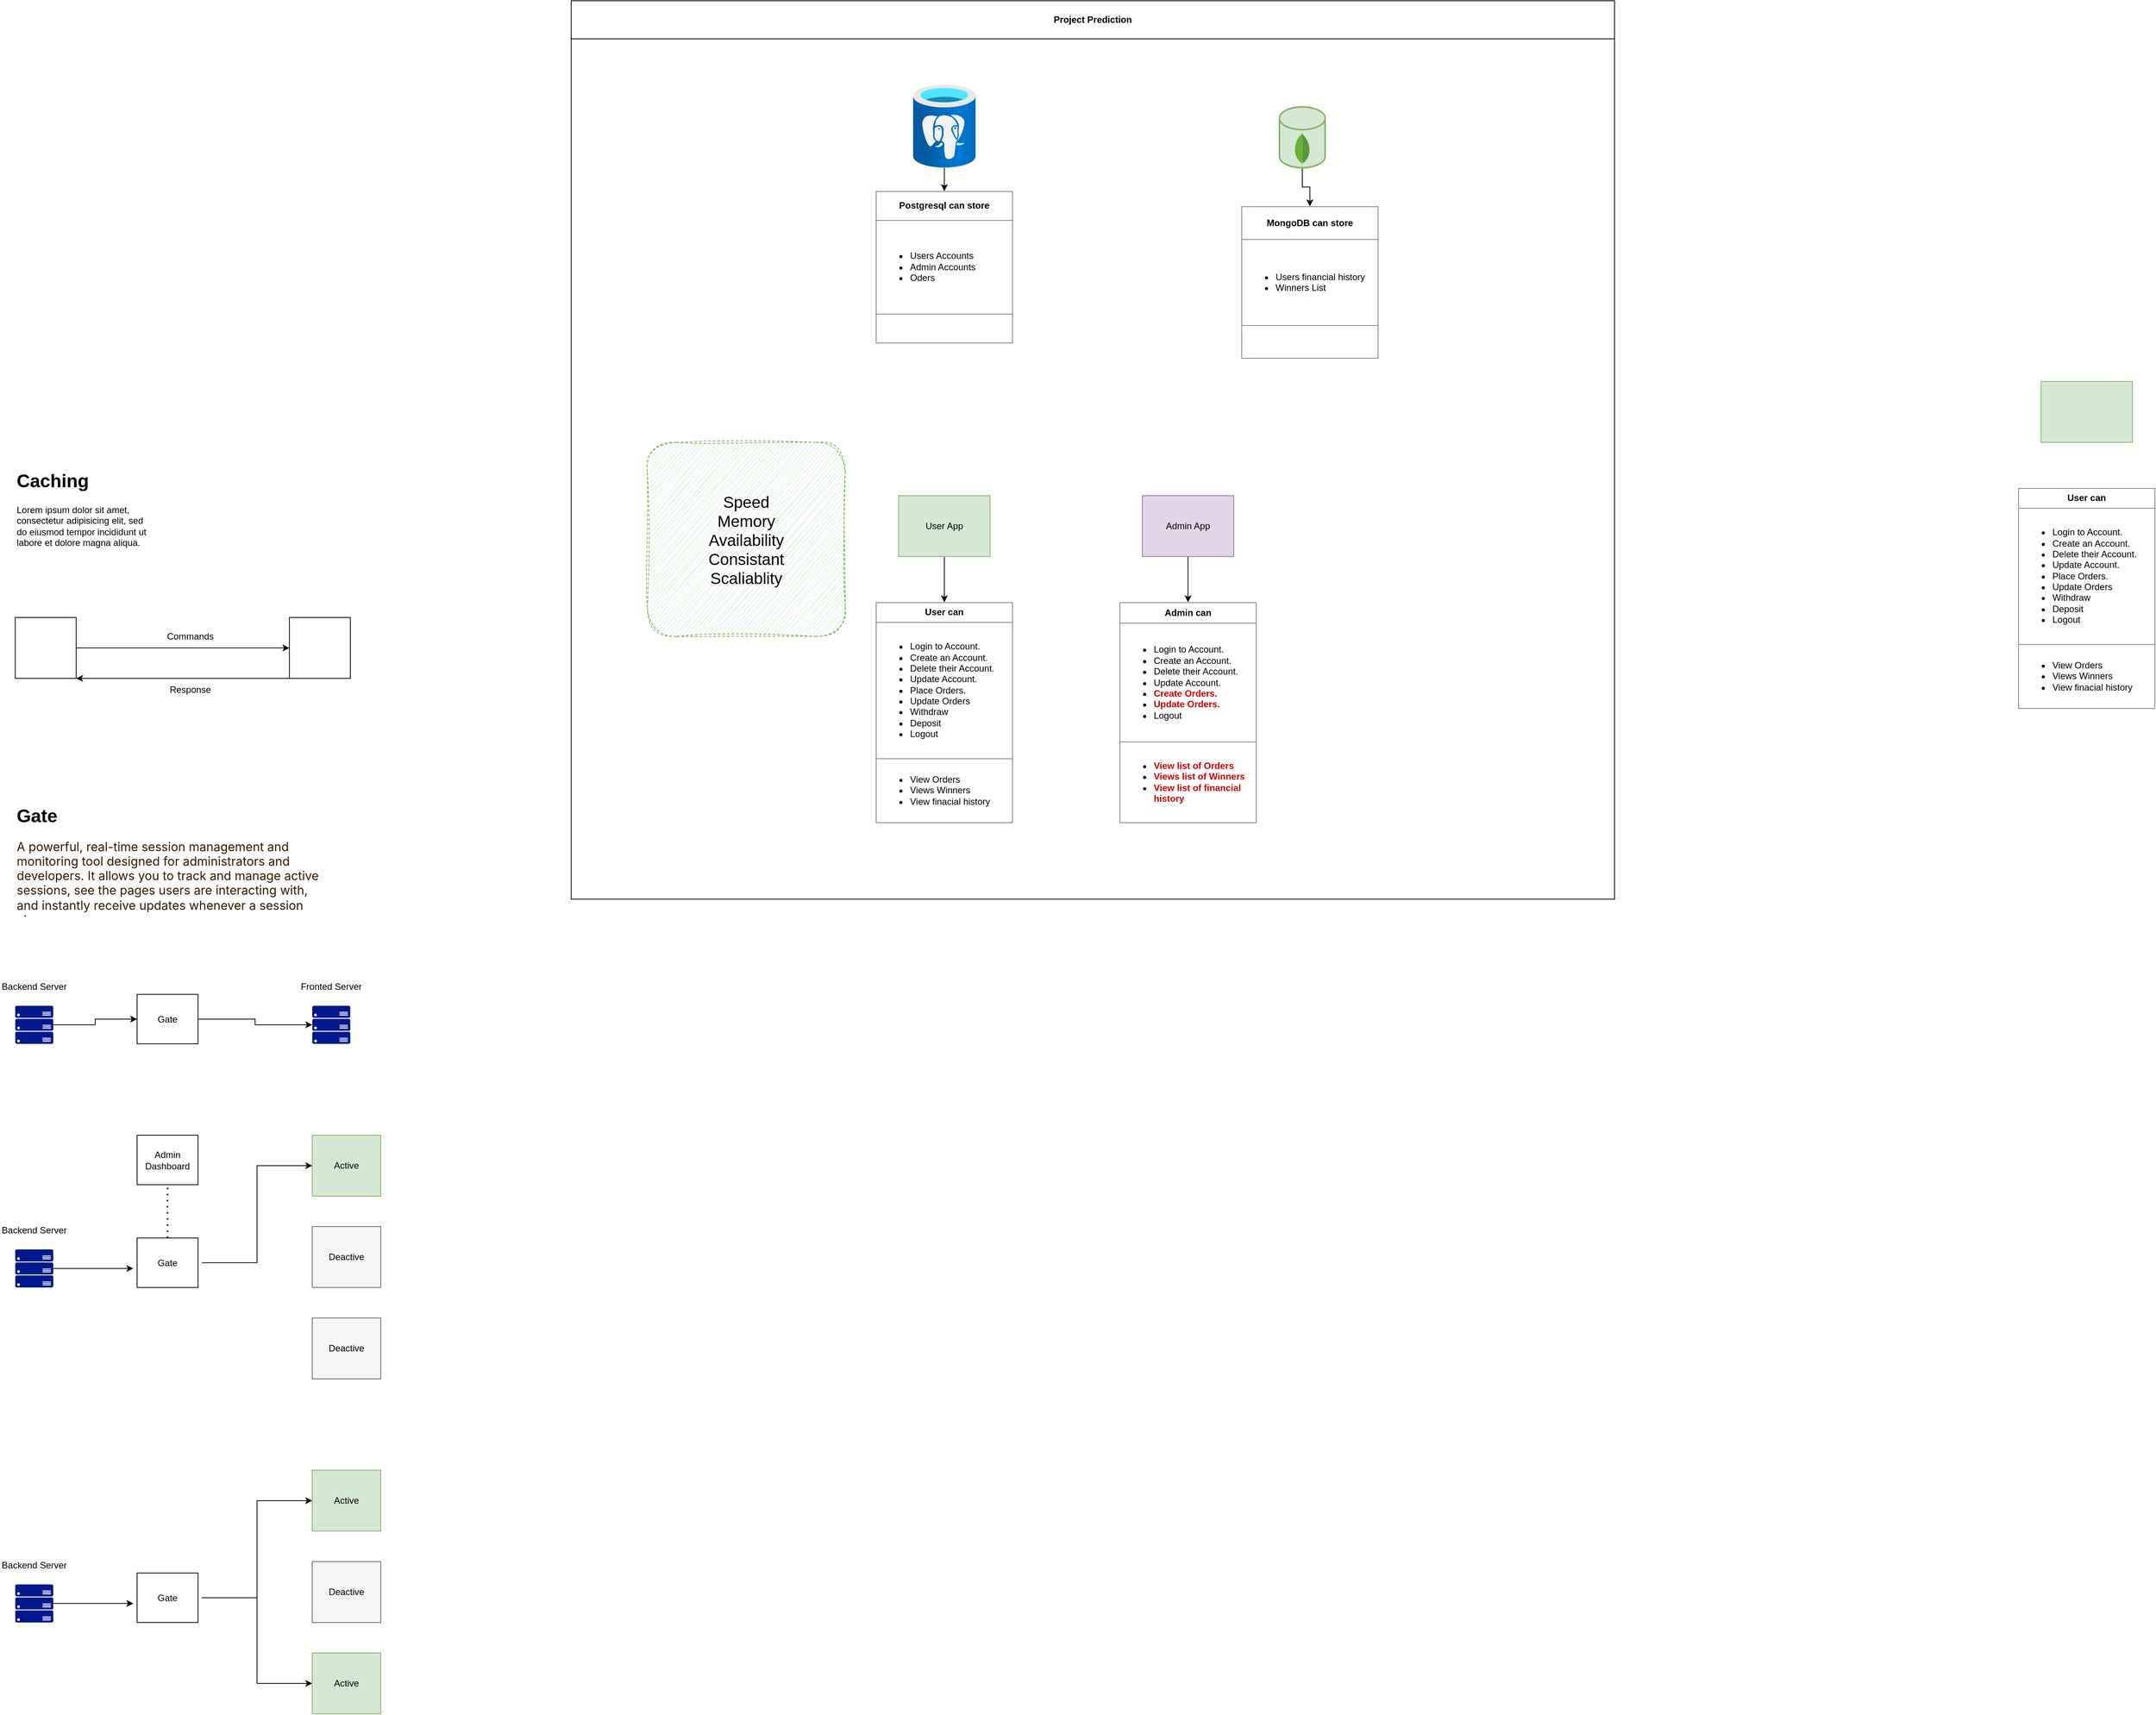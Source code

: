 <mxfile version="26.1.0">
  <diagram name="Page-1" id="TuZHPN6i6WBHml9FbNts">
    <mxGraphModel dx="1361" dy="1950" grid="1" gridSize="10" guides="1" tooltips="1" connect="1" arrows="1" fold="1" page="1" pageScale="1" pageWidth="827" pageHeight="1169" math="0" shadow="0">
      <root>
        <mxCell id="0" />
        <mxCell id="1" parent="0" />
        <mxCell id="Uab8WtM4d6_yBenrPF2Z-1" value="Project Prediction" style="swimlane;whiteSpace=wrap;html=1;startSize=50;" parent="1" vertex="1">
          <mxGeometry x="850" y="-530" width="1370" height="1180" as="geometry" />
        </mxCell>
        <mxCell id="U4Dmk5BwAMxIFmOMcSQy-1" value="&lt;h1 style=&quot;margin-top: 0px;&quot;&gt;Caching&lt;/h1&gt;&lt;p&gt;Lorem ipsum dolor sit amet, consectetur adipisicing elit, sed do eiusmod tempor incididunt ut labore et dolore magna aliqua.&lt;/p&gt;" style="text;html=1;whiteSpace=wrap;overflow=hidden;rounded=0;" parent="1" vertex="1">
          <mxGeometry x="120" y="80" width="180" height="120" as="geometry" />
        </mxCell>
        <mxCell id="U4Dmk5BwAMxIFmOMcSQy-3" value="" style="whiteSpace=wrap;html=1;aspect=fixed;" parent="1" vertex="1">
          <mxGeometry x="120" y="280" width="80" height="80" as="geometry" />
        </mxCell>
        <mxCell id="U4Dmk5BwAMxIFmOMcSQy-4" value="" style="whiteSpace=wrap;html=1;aspect=fixed;" parent="1" vertex="1">
          <mxGeometry x="480" y="280" width="80" height="80" as="geometry" />
        </mxCell>
        <mxCell id="U4Dmk5BwAMxIFmOMcSQy-6" value="" style="endArrow=classic;html=1;rounded=0;exitX=1;exitY=0.5;exitDx=0;exitDy=0;entryX=0;entryY=0.5;entryDx=0;entryDy=0;" parent="1" source="U4Dmk5BwAMxIFmOMcSQy-3" target="U4Dmk5BwAMxIFmOMcSQy-4" edge="1">
          <mxGeometry width="50" height="50" relative="1" as="geometry">
            <mxPoint x="390" y="250" as="sourcePoint" />
            <mxPoint x="440" y="200" as="targetPoint" />
          </mxGeometry>
        </mxCell>
        <mxCell id="U4Dmk5BwAMxIFmOMcSQy-7" value="" style="endArrow=classic;html=1;rounded=0;entryX=1;entryY=1;entryDx=0;entryDy=0;exitX=0;exitY=1;exitDx=0;exitDy=0;" parent="1" source="U4Dmk5BwAMxIFmOMcSQy-4" target="U4Dmk5BwAMxIFmOMcSQy-3" edge="1">
          <mxGeometry width="50" height="50" relative="1" as="geometry">
            <mxPoint x="390" y="250" as="sourcePoint" />
            <mxPoint x="440" y="200" as="targetPoint" />
          </mxGeometry>
        </mxCell>
        <mxCell id="U4Dmk5BwAMxIFmOMcSQy-8" value="Commands" style="text;html=1;align=center;verticalAlign=middle;whiteSpace=wrap;rounded=0;" parent="1" vertex="1">
          <mxGeometry x="320" y="290" width="60" height="30" as="geometry" />
        </mxCell>
        <mxCell id="U4Dmk5BwAMxIFmOMcSQy-9" value="Response" style="text;html=1;align=center;verticalAlign=middle;whiteSpace=wrap;rounded=0;" parent="1" vertex="1">
          <mxGeometry x="320" y="360" width="60" height="30" as="geometry" />
        </mxCell>
        <mxCell id="Onsyo4jo-kCmoRSjNYsS-1" value="&lt;h1 style=&quot;margin-top: 0px;&quot;&gt;Gate&lt;/h1&gt;&lt;p&gt;&lt;span style=&quot;font-size: 16px; caret-color: rgb(240, 246, 252); font-family: -apple-system, BlinkMacSystemFont, &amp;quot;Segoe UI&amp;quot;, &amp;quot;Noto Sans&amp;quot;, Helvetica, Arial, sans-serif, &amp;quot;Apple Color Emoji&amp;quot;, &amp;quot;Segoe UI Emoji&amp;quot;; color: rgb(51, 26, 0);&quot;&gt;A powerful, real-time session management and monitoring tool designed for administrators and developers. It allows you to track and manage active sessions, see the pages users are interacting with, and instantly receive updates whenever a session changes.&lt;/span&gt;&lt;br&gt;&lt;/p&gt;" style="text;html=1;whiteSpace=wrap;overflow=hidden;rounded=0;" parent="1" vertex="1">
          <mxGeometry x="120" y="520" width="400" height="150" as="geometry" />
        </mxCell>
        <mxCell id="Onsyo4jo-kCmoRSjNYsS-12" style="edgeStyle=orthogonalEdgeStyle;rounded=0;orthogonalLoop=1;jettySize=auto;html=1;entryX=0;entryY=0.5;entryDx=0;entryDy=0;" parent="1" source="Onsyo4jo-kCmoRSjNYsS-2" target="Onsyo4jo-kCmoRSjNYsS-11" edge="1">
          <mxGeometry relative="1" as="geometry" />
        </mxCell>
        <mxCell id="Onsyo4jo-kCmoRSjNYsS-2" value="" style="sketch=0;aspect=fixed;pointerEvents=1;shadow=0;dashed=0;html=1;strokeColor=none;labelPosition=center;verticalLabelPosition=bottom;verticalAlign=top;align=center;fillColor=#00188D;shape=mxgraph.azure.server_rack" parent="1" vertex="1">
          <mxGeometry x="120" y="790" width="50" height="50" as="geometry" />
        </mxCell>
        <mxCell id="Onsyo4jo-kCmoRSjNYsS-3" value="" style="sketch=0;aspect=fixed;pointerEvents=1;shadow=0;dashed=0;html=1;strokeColor=none;labelPosition=center;verticalLabelPosition=bottom;verticalAlign=top;align=center;fillColor=#00188D;shape=mxgraph.azure.server_rack" parent="1" vertex="1">
          <mxGeometry x="510" y="790" width="50" height="50" as="geometry" />
        </mxCell>
        <mxCell id="Onsyo4jo-kCmoRSjNYsS-4" value="Backend Server" style="text;html=1;align=center;verticalAlign=middle;whiteSpace=wrap;rounded=0;" parent="1" vertex="1">
          <mxGeometry x="100" y="750" width="90" height="30" as="geometry" />
        </mxCell>
        <mxCell id="Onsyo4jo-kCmoRSjNYsS-5" value="Fronted Server" style="text;html=1;align=center;verticalAlign=middle;whiteSpace=wrap;rounded=0;" parent="1" vertex="1">
          <mxGeometry x="490" y="750" width="90" height="30" as="geometry" />
        </mxCell>
        <mxCell id="Onsyo4jo-kCmoRSjNYsS-11" value="" style="rounded=0;whiteSpace=wrap;html=1;" parent="1" vertex="1">
          <mxGeometry x="280" y="775" width="80" height="65" as="geometry" />
        </mxCell>
        <mxCell id="Onsyo4jo-kCmoRSjNYsS-13" style="edgeStyle=orthogonalEdgeStyle;rounded=0;orthogonalLoop=1;jettySize=auto;html=1;exitX=1;exitY=0.5;exitDx=0;exitDy=0;entryX=0;entryY=0.5;entryDx=0;entryDy=0;entryPerimeter=0;" parent="1" source="Onsyo4jo-kCmoRSjNYsS-11" target="Onsyo4jo-kCmoRSjNYsS-3" edge="1">
          <mxGeometry relative="1" as="geometry" />
        </mxCell>
        <mxCell id="Onsyo4jo-kCmoRSjNYsS-14" value="Gate" style="text;html=1;align=center;verticalAlign=middle;whiteSpace=wrap;rounded=0;" parent="1" vertex="1">
          <mxGeometry x="275" y="792.5" width="90" height="30" as="geometry" />
        </mxCell>
        <mxCell id="Onsyo4jo-kCmoRSjNYsS-15" value="" style="rounded=0;whiteSpace=wrap;html=1;fillColor=#d5e8d4;strokeColor=#82b366;" parent="1" vertex="1">
          <mxGeometry x="510" y="960" width="90" height="80" as="geometry" />
        </mxCell>
        <mxCell id="Onsyo4jo-kCmoRSjNYsS-16" value="" style="rounded=0;whiteSpace=wrap;html=1;fillColor=#f5f5f5;fontColor=#333333;strokeColor=#666666;" parent="1" vertex="1">
          <mxGeometry x="510" y="1080" width="90" height="80" as="geometry" />
        </mxCell>
        <mxCell id="Onsyo4jo-kCmoRSjNYsS-17" value="" style="rounded=0;whiteSpace=wrap;html=1;fillColor=#f5f5f5;fontColor=#333333;strokeColor=#666666;" parent="1" vertex="1">
          <mxGeometry x="510" y="1200" width="90" height="80" as="geometry" />
        </mxCell>
        <mxCell id="Onsyo4jo-kCmoRSjNYsS-18" value="" style="rounded=0;whiteSpace=wrap;html=1;" parent="1" vertex="1">
          <mxGeometry x="280" y="1095" width="80" height="65" as="geometry" />
        </mxCell>
        <mxCell id="Onsyo4jo-kCmoRSjNYsS-20" style="edgeStyle=orthogonalEdgeStyle;rounded=0;orthogonalLoop=1;jettySize=auto;html=1;exitX=1;exitY=0.5;exitDx=0;exitDy=0;entryX=0;entryY=0.5;entryDx=0;entryDy=0;" parent="1" source="Onsyo4jo-kCmoRSjNYsS-19" target="Onsyo4jo-kCmoRSjNYsS-15" edge="1">
          <mxGeometry relative="1" as="geometry" />
        </mxCell>
        <mxCell id="Onsyo4jo-kCmoRSjNYsS-19" value="Gate" style="text;html=1;align=center;verticalAlign=middle;whiteSpace=wrap;rounded=0;" parent="1" vertex="1">
          <mxGeometry x="275" y="1112.5" width="90" height="30" as="geometry" />
        </mxCell>
        <mxCell id="Onsyo4jo-kCmoRSjNYsS-21" value="Active" style="text;html=1;align=center;verticalAlign=middle;whiteSpace=wrap;rounded=0;" parent="1" vertex="1">
          <mxGeometry x="510" y="985" width="90" height="30" as="geometry" />
        </mxCell>
        <mxCell id="Onsyo4jo-kCmoRSjNYsS-22" value="Deactive" style="text;html=1;align=center;verticalAlign=middle;whiteSpace=wrap;rounded=0;" parent="1" vertex="1">
          <mxGeometry x="510" y="1105" width="90" height="30" as="geometry" />
        </mxCell>
        <mxCell id="Onsyo4jo-kCmoRSjNYsS-23" value="Deactive" style="text;html=1;align=center;verticalAlign=middle;whiteSpace=wrap;rounded=0;" parent="1" vertex="1">
          <mxGeometry x="510" y="1225" width="90" height="30" as="geometry" />
        </mxCell>
        <mxCell id="Onsyo4jo-kCmoRSjNYsS-26" style="edgeStyle=orthogonalEdgeStyle;rounded=0;orthogonalLoop=1;jettySize=auto;html=1;exitX=1;exitY=0.5;exitDx=0;exitDy=0;exitPerimeter=0;entryX=0;entryY=0.75;entryDx=0;entryDy=0;" parent="1" source="Onsyo4jo-kCmoRSjNYsS-24" target="Onsyo4jo-kCmoRSjNYsS-19" edge="1">
          <mxGeometry relative="1" as="geometry" />
        </mxCell>
        <mxCell id="Onsyo4jo-kCmoRSjNYsS-24" value="" style="sketch=0;aspect=fixed;pointerEvents=1;shadow=0;dashed=0;html=1;strokeColor=none;labelPosition=center;verticalLabelPosition=bottom;verticalAlign=top;align=center;fillColor=#00188D;shape=mxgraph.azure.server_rack" parent="1" vertex="1">
          <mxGeometry x="120" y="1110" width="50" height="50" as="geometry" />
        </mxCell>
        <mxCell id="Onsyo4jo-kCmoRSjNYsS-25" value="Backend Server" style="text;html=1;align=center;verticalAlign=middle;whiteSpace=wrap;rounded=0;" parent="1" vertex="1">
          <mxGeometry x="100" y="1070" width="90" height="30" as="geometry" />
        </mxCell>
        <mxCell id="Onsyo4jo-kCmoRSjNYsS-27" value="" style="rounded=0;whiteSpace=wrap;html=1;fillColor=#d5e8d4;strokeColor=#82b366;" parent="1" vertex="1">
          <mxGeometry x="510" y="1400" width="90" height="80" as="geometry" />
        </mxCell>
        <mxCell id="Onsyo4jo-kCmoRSjNYsS-28" value="" style="rounded=0;whiteSpace=wrap;html=1;fillColor=#f5f5f5;fontColor=#333333;strokeColor=#666666;" parent="1" vertex="1">
          <mxGeometry x="510" y="1520" width="90" height="80" as="geometry" />
        </mxCell>
        <mxCell id="Onsyo4jo-kCmoRSjNYsS-29" value="" style="rounded=0;whiteSpace=wrap;html=1;fillColor=#d5e8d4;strokeColor=#82b366;" parent="1" vertex="1">
          <mxGeometry x="510" y="1640" width="90" height="80" as="geometry" />
        </mxCell>
        <mxCell id="Onsyo4jo-kCmoRSjNYsS-30" value="" style="rounded=0;whiteSpace=wrap;html=1;" parent="1" vertex="1">
          <mxGeometry x="280" y="1535" width="80" height="65" as="geometry" />
        </mxCell>
        <mxCell id="Onsyo4jo-kCmoRSjNYsS-31" style="edgeStyle=orthogonalEdgeStyle;rounded=0;orthogonalLoop=1;jettySize=auto;html=1;exitX=1;exitY=0.5;exitDx=0;exitDy=0;entryX=0;entryY=0.5;entryDx=0;entryDy=0;" parent="1" source="Onsyo4jo-kCmoRSjNYsS-32" target="Onsyo4jo-kCmoRSjNYsS-27" edge="1">
          <mxGeometry relative="1" as="geometry" />
        </mxCell>
        <mxCell id="Onsyo4jo-kCmoRSjNYsS-41" style="edgeStyle=orthogonalEdgeStyle;rounded=0;orthogonalLoop=1;jettySize=auto;html=1;exitX=1;exitY=0.5;exitDx=0;exitDy=0;entryX=0;entryY=0.5;entryDx=0;entryDy=0;" parent="1" source="Onsyo4jo-kCmoRSjNYsS-32" target="Onsyo4jo-kCmoRSjNYsS-29" edge="1">
          <mxGeometry relative="1" as="geometry" />
        </mxCell>
        <mxCell id="Onsyo4jo-kCmoRSjNYsS-32" value="Gate" style="text;html=1;align=center;verticalAlign=middle;whiteSpace=wrap;rounded=0;" parent="1" vertex="1">
          <mxGeometry x="275" y="1552.5" width="90" height="30" as="geometry" />
        </mxCell>
        <mxCell id="Onsyo4jo-kCmoRSjNYsS-33" value="Active" style="text;html=1;align=center;verticalAlign=middle;whiteSpace=wrap;rounded=0;" parent="1" vertex="1">
          <mxGeometry x="510" y="1425" width="90" height="30" as="geometry" />
        </mxCell>
        <mxCell id="Onsyo4jo-kCmoRSjNYsS-34" value="Deactive" style="text;html=1;align=center;verticalAlign=middle;whiteSpace=wrap;rounded=0;" parent="1" vertex="1">
          <mxGeometry x="510" y="1545" width="90" height="30" as="geometry" />
        </mxCell>
        <mxCell id="Onsyo4jo-kCmoRSjNYsS-36" style="edgeStyle=orthogonalEdgeStyle;rounded=0;orthogonalLoop=1;jettySize=auto;html=1;exitX=1;exitY=0.5;exitDx=0;exitDy=0;exitPerimeter=0;entryX=0;entryY=0.75;entryDx=0;entryDy=0;" parent="1" source="Onsyo4jo-kCmoRSjNYsS-37" target="Onsyo4jo-kCmoRSjNYsS-32" edge="1">
          <mxGeometry relative="1" as="geometry" />
        </mxCell>
        <mxCell id="Onsyo4jo-kCmoRSjNYsS-37" value="" style="sketch=0;aspect=fixed;pointerEvents=1;shadow=0;dashed=0;html=1;strokeColor=none;labelPosition=center;verticalLabelPosition=bottom;verticalAlign=top;align=center;fillColor=#00188D;shape=mxgraph.azure.server_rack" parent="1" vertex="1">
          <mxGeometry x="120" y="1550" width="50" height="50" as="geometry" />
        </mxCell>
        <mxCell id="Onsyo4jo-kCmoRSjNYsS-38" value="Backend Server" style="text;html=1;align=center;verticalAlign=middle;whiteSpace=wrap;rounded=0;" parent="1" vertex="1">
          <mxGeometry x="100" y="1510" width="90" height="30" as="geometry" />
        </mxCell>
        <mxCell id="Onsyo4jo-kCmoRSjNYsS-42" value="Active" style="text;html=1;align=center;verticalAlign=middle;whiteSpace=wrap;rounded=0;" parent="1" vertex="1">
          <mxGeometry x="510" y="1665" width="90" height="30" as="geometry" />
        </mxCell>
        <mxCell id="Onsyo4jo-kCmoRSjNYsS-44" value="" style="rounded=0;whiteSpace=wrap;html=1;" parent="1" vertex="1">
          <mxGeometry x="280" y="960" width="80" height="65" as="geometry" />
        </mxCell>
        <mxCell id="Onsyo4jo-kCmoRSjNYsS-45" value="Admin Dashboard" style="text;html=1;align=center;verticalAlign=middle;whiteSpace=wrap;rounded=0;" parent="1" vertex="1">
          <mxGeometry x="275" y="977.5" width="90" height="30" as="geometry" />
        </mxCell>
        <mxCell id="Onsyo4jo-kCmoRSjNYsS-47" value="" style="endArrow=none;dashed=1;html=1;dashPattern=1 3;strokeWidth=2;rounded=0;exitX=0.5;exitY=0;exitDx=0;exitDy=0;entryX=0.5;entryY=1;entryDx=0;entryDy=0;" parent="1" source="Onsyo4jo-kCmoRSjNYsS-18" target="Onsyo4jo-kCmoRSjNYsS-44" edge="1">
          <mxGeometry width="50" height="50" relative="1" as="geometry">
            <mxPoint x="330" y="1080" as="sourcePoint" />
            <mxPoint x="380" y="920" as="targetPoint" />
          </mxGeometry>
        </mxCell>
        <mxCell id="Onsyo4jo-kCmoRSjNYsS-66" style="edgeStyle=orthogonalEdgeStyle;rounded=0;orthogonalLoop=1;jettySize=auto;html=1;exitX=0.5;exitY=1;exitDx=0;exitDy=0;entryX=0.5;entryY=0;entryDx=0;entryDy=0;" parent="1" source="Onsyo4jo-kCmoRSjNYsS-48" target="Onsyo4jo-kCmoRSjNYsS-65" edge="1">
          <mxGeometry relative="1" as="geometry" />
        </mxCell>
        <mxCell id="Onsyo4jo-kCmoRSjNYsS-48" value="" style="rounded=0;whiteSpace=wrap;html=1;fillColor=#d5e8d4;strokeColor=#82b366;" parent="1" vertex="1">
          <mxGeometry x="1280" y="120" width="120" height="80" as="geometry" />
        </mxCell>
        <mxCell id="Onsyo4jo-kCmoRSjNYsS-49" value="User App" style="text;html=1;align=center;verticalAlign=middle;whiteSpace=wrap;rounded=0;" parent="1" vertex="1">
          <mxGeometry x="1310" y="145" width="60" height="30" as="geometry" />
        </mxCell>
        <mxCell id="Onsyo4jo-kCmoRSjNYsS-68" style="edgeStyle=orthogonalEdgeStyle;rounded=0;orthogonalLoop=1;jettySize=auto;html=1;exitX=0.5;exitY=1;exitDx=0;exitDy=0;entryX=0.5;entryY=0;entryDx=0;entryDy=0;" parent="1" source="Onsyo4jo-kCmoRSjNYsS-50" target="Onsyo4jo-kCmoRSjNYsS-67" edge="1">
          <mxGeometry relative="1" as="geometry" />
        </mxCell>
        <mxCell id="Onsyo4jo-kCmoRSjNYsS-50" value="" style="rounded=0;whiteSpace=wrap;html=1;fillColor=#e1d5e7;strokeColor=#9673a6;" parent="1" vertex="1">
          <mxGeometry x="1600" y="120" width="120" height="80" as="geometry" />
        </mxCell>
        <mxCell id="Onsyo4jo-kCmoRSjNYsS-51" value="Admin App" style="text;html=1;align=center;verticalAlign=middle;whiteSpace=wrap;rounded=0;" parent="1" vertex="1">
          <mxGeometry x="1615" y="145" width="90" height="30" as="geometry" />
        </mxCell>
        <mxCell id="Onsyo4jo-kCmoRSjNYsS-65" value="&lt;table border=&quot;1&quot; width=&quot;100%&quot; height=&quot;100%&quot; cellpadding=&quot;4&quot; style=&quot;width:100%;height:100%;border-collapse:collapse;&quot;&gt;&lt;tbody&gt;&lt;tr&gt;&lt;th&gt;&lt;b&gt;User can&lt;/b&gt;&lt;/th&gt;&lt;/tr&gt;&lt;tr&gt;&lt;td&gt;&lt;div style=&quot;text-align: left;&quot;&gt;&lt;ul&gt;&lt;li&gt;Login to Account.&lt;br&gt;&lt;/li&gt;&lt;li&gt;Create an Account.&lt;br&gt;&lt;/li&gt;&lt;li&gt;Delete their Account.&lt;br&gt;&lt;/li&gt;&lt;li&gt;Update Account.&lt;br&gt;&lt;/li&gt;&lt;li&gt;Place Orders.&lt;br&gt;&lt;/li&gt;&lt;li&gt;Update Orders&lt;br&gt;&lt;/li&gt;&lt;li&gt;Withdraw&lt;br&gt;&lt;/li&gt;&lt;li&gt;Deposit&lt;br&gt;&lt;/li&gt;&lt;li&gt;Logout&lt;br&gt;&lt;/li&gt;&lt;/ul&gt;&lt;/div&gt;&lt;/td&gt;&lt;/tr&gt;&lt;tr&gt;&lt;td&gt;&lt;div style=&quot;text-align: left;&quot;&gt;&lt;ul&gt;&lt;li&gt;View Orders&lt;br&gt;&lt;/li&gt;&lt;li&gt;Views Winners&lt;br&gt;&lt;/li&gt;&lt;li&gt;View finacial history&lt;br&gt;&lt;/li&gt;&lt;/ul&gt;&lt;/div&gt;&lt;/td&gt;&lt;/tr&gt;&lt;/tbody&gt;&lt;/table&gt;" style="text;html=1;whiteSpace=wrap;strokeColor=none;fillColor=none;overflow=fill;align=center;" parent="1" vertex="1">
          <mxGeometry x="1250" y="260" width="180" height="290" as="geometry" />
        </mxCell>
        <mxCell id="Onsyo4jo-kCmoRSjNYsS-67" value="&lt;table border=&quot;1&quot; width=&quot;100%&quot; height=&quot;100%&quot; cellpadding=&quot;4&quot; style=&quot;width:100%;height:100%;border-collapse:collapse;&quot;&gt;&lt;tbody&gt;&lt;tr&gt;&lt;th&gt;&lt;b&gt;Admin can&lt;/b&gt;&lt;/th&gt;&lt;/tr&gt;&lt;tr&gt;&lt;td&gt;&lt;div style=&quot;text-align: left;&quot;&gt;&lt;ul&gt;&lt;li&gt;Login to Account.&lt;br&gt;&lt;/li&gt;&lt;li&gt;Create an Account.&lt;br&gt;&lt;/li&gt;&lt;li&gt;Delete their Account.&lt;br&gt;&lt;/li&gt;&lt;li&gt;Update Account.&lt;br&gt;&lt;/li&gt;&lt;li&gt;&lt;b style=&quot;color: rgb(204, 0, 0);&quot;&gt;Create Orders.&lt;/b&gt;&lt;br&gt;&lt;/li&gt;&lt;li&gt;&lt;b style=&quot;color: rgb(204, 0, 0);&quot;&gt;Update Orders.&lt;/b&gt;&lt;br&gt;&lt;/li&gt;&lt;li&gt;Logout&lt;br&gt;&lt;/li&gt;&lt;/ul&gt;&lt;/div&gt;&lt;/td&gt;&lt;/tr&gt;&lt;tr&gt;&lt;td&gt;&lt;div style=&quot;text-align: left;&quot;&gt;&lt;ul&gt;&lt;li&gt;&lt;b style=&quot;color: rgb(204, 0, 0);&quot;&gt;View list of Orders&lt;/b&gt;&lt;br&gt;&lt;/li&gt;&lt;li&gt;&lt;b style=&quot;color: rgb(204, 0, 0);&quot;&gt;Views list of Winners&lt;/b&gt;&lt;br&gt;&lt;/li&gt;&lt;li&gt;&lt;b style=&quot;color: rgb(204, 0, 0);&quot;&gt;View list of financial history&lt;/b&gt;&lt;br&gt;&lt;/li&gt;&lt;/ul&gt;&lt;/div&gt;&lt;/td&gt;&lt;/tr&gt;&lt;/tbody&gt;&lt;/table&gt;" style="text;html=1;whiteSpace=wrap;strokeColor=none;fillColor=none;overflow=fill;align=center;" parent="1" vertex="1">
          <mxGeometry x="1570" y="260" width="180" height="290" as="geometry" />
        </mxCell>
        <mxCell id="Onsyo4jo-kCmoRSjNYsS-69" value="Speed&lt;div&gt;Memory&lt;/div&gt;&lt;div&gt;Availability&lt;/div&gt;&lt;div&gt;Consistant&lt;/div&gt;&lt;div&gt;Scaliablity&lt;/div&gt;" style="rounded=1;whiteSpace=wrap;html=1;dashed=1;fillColor=#d5e8d4;strokeColor=#82b366;fontStyle=0;labelBorderColor=none;labelBackgroundColor=none;sketch=1;curveFitting=1;jiggle=2;glass=0;fontSize=21;" parent="1" vertex="1">
          <mxGeometry x="950" y="50" width="260" height="255" as="geometry" />
        </mxCell>
        <mxCell id="Onsyo4jo-kCmoRSjNYsS-75" style="edgeStyle=orthogonalEdgeStyle;rounded=0;orthogonalLoop=1;jettySize=auto;html=1;exitX=0.5;exitY=1;exitDx=0;exitDy=0;exitPerimeter=0;entryX=0.5;entryY=0;entryDx=0;entryDy=0;" parent="1" source="Onsyo4jo-kCmoRSjNYsS-70" target="Onsyo4jo-kCmoRSjNYsS-74" edge="1">
          <mxGeometry relative="1" as="geometry" />
        </mxCell>
        <mxCell id="Onsyo4jo-kCmoRSjNYsS-70" value="" style="shape=cylinder3;whiteSpace=wrap;html=1;boundedLbl=1;backgroundOutline=1;size=15;strokeWidth=2;strokeColor=#82b366;fillColor=#d5e8d4;" parent="1" vertex="1">
          <mxGeometry x="1780" y="-390.67" width="60" height="80" as="geometry" />
        </mxCell>
        <mxCell id="Onsyo4jo-kCmoRSjNYsS-77" style="edgeStyle=orthogonalEdgeStyle;rounded=0;orthogonalLoop=1;jettySize=auto;html=1;entryX=0.5;entryY=0;entryDx=0;entryDy=0;" parent="1" source="Onsyo4jo-kCmoRSjNYsS-71" target="Onsyo4jo-kCmoRSjNYsS-76" edge="1">
          <mxGeometry relative="1" as="geometry" />
        </mxCell>
        <mxCell id="Onsyo4jo-kCmoRSjNYsS-71" value="" style="image;aspect=fixed;html=1;points=[];align=center;fontSize=12;image=img/lib/azure2/databases/Azure_Database_PostgreSQL_Server.svg;" parent="1" vertex="1">
          <mxGeometry x="1299" y="-420" width="82" height="109.33" as="geometry" />
        </mxCell>
        <mxCell id="Onsyo4jo-kCmoRSjNYsS-73" value="" style="dashed=0;outlineConnect=0;html=1;align=center;labelPosition=center;verticalLabelPosition=bottom;verticalAlign=top;shape=mxgraph.weblogos.mongodb" parent="1" vertex="1">
          <mxGeometry x="1799.7" y="-356.87" width="20.6" height="46.2" as="geometry" />
        </mxCell>
        <mxCell id="Onsyo4jo-kCmoRSjNYsS-74" value="&lt;table border=&quot;1&quot; width=&quot;100%&quot; height=&quot;100%&quot; cellpadding=&quot;4&quot; style=&quot;width:100%;height:100%;border-collapse:collapse;&quot;&gt;&lt;tbody&gt;&lt;tr&gt;&lt;th&gt;&lt;b&gt;MongoDB can store&lt;/b&gt;&lt;/th&gt;&lt;/tr&gt;&lt;tr&gt;&lt;td&gt;&lt;div style=&quot;text-align: left;&quot;&gt;&lt;ul&gt;&lt;li&gt;Users financial history&lt;/li&gt;&lt;li&gt;Winners List&lt;/li&gt;&lt;/ul&gt;&lt;/div&gt;&lt;/td&gt;&lt;/tr&gt;&lt;tr&gt;&lt;td&gt;&lt;div style=&quot;text-align: left;&quot;&gt;&lt;div&gt;&lt;br&gt;&lt;/div&gt;&lt;/div&gt;&lt;/td&gt;&lt;/tr&gt;&lt;/tbody&gt;&lt;/table&gt;" style="text;html=1;whiteSpace=wrap;strokeColor=none;fillColor=none;overflow=fill;align=center;" parent="1" vertex="1">
          <mxGeometry x="1730" y="-260" width="180" height="200" as="geometry" />
        </mxCell>
        <mxCell id="Onsyo4jo-kCmoRSjNYsS-76" value="&lt;table border=&quot;1&quot; width=&quot;100%&quot; height=&quot;100%&quot; cellpadding=&quot;4&quot; style=&quot;width:100%;height:100%;border-collapse:collapse;&quot;&gt;&lt;tbody&gt;&lt;tr&gt;&lt;th&gt;&lt;b&gt;Postgresql can store&lt;/b&gt;&lt;/th&gt;&lt;/tr&gt;&lt;tr&gt;&lt;td&gt;&lt;div style=&quot;text-align: left;&quot;&gt;&lt;ul&gt;&lt;li&gt;Users Accounts&lt;/li&gt;&lt;li&gt;Admin Accounts&lt;/li&gt;&lt;li&gt;Oders&lt;/li&gt;&lt;/ul&gt;&lt;/div&gt;&lt;/td&gt;&lt;/tr&gt;&lt;tr&gt;&lt;td&gt;&lt;div style=&quot;text-align: left;&quot;&gt;&lt;div&gt;&lt;br&gt;&lt;/div&gt;&lt;/div&gt;&lt;/td&gt;&lt;/tr&gt;&lt;/tbody&gt;&lt;/table&gt;" style="text;html=1;whiteSpace=wrap;strokeColor=none;fillColor=none;overflow=fill;align=center;" parent="1" vertex="1">
          <mxGeometry x="1250" y="-280" width="180" height="200" as="geometry" />
        </mxCell>
        <mxCell id="by6k5_wEQXgezO4IZ2Zg-1" value="" style="rounded=0;whiteSpace=wrap;html=1;fillColor=#d5e8d4;strokeColor=#82b366;" vertex="1" parent="1">
          <mxGeometry x="2780" y="-30" width="120" height="80" as="geometry" />
        </mxCell>
        <mxCell id="by6k5_wEQXgezO4IZ2Zg-2" value="&lt;table border=&quot;1&quot; width=&quot;100%&quot; height=&quot;100%&quot; cellpadding=&quot;4&quot; style=&quot;width:100%;height:100%;border-collapse:collapse;&quot;&gt;&lt;tbody&gt;&lt;tr&gt;&lt;th&gt;&lt;b&gt;User can&lt;/b&gt;&lt;/th&gt;&lt;/tr&gt;&lt;tr&gt;&lt;td&gt;&lt;div style=&quot;text-align: left;&quot;&gt;&lt;ul&gt;&lt;li&gt;Login to Account.&lt;br&gt;&lt;/li&gt;&lt;li&gt;Create an Account.&lt;br&gt;&lt;/li&gt;&lt;li&gt;Delete their Account.&lt;br&gt;&lt;/li&gt;&lt;li&gt;Update Account.&lt;br&gt;&lt;/li&gt;&lt;li&gt;Place Orders.&lt;br&gt;&lt;/li&gt;&lt;li&gt;Update Orders&lt;br&gt;&lt;/li&gt;&lt;li&gt;Withdraw&lt;br&gt;&lt;/li&gt;&lt;li&gt;Deposit&lt;br&gt;&lt;/li&gt;&lt;li&gt;Logout&lt;br&gt;&lt;/li&gt;&lt;/ul&gt;&lt;/div&gt;&lt;/td&gt;&lt;/tr&gt;&lt;tr&gt;&lt;td&gt;&lt;div style=&quot;text-align: left;&quot;&gt;&lt;ul&gt;&lt;li&gt;View Orders&lt;br&gt;&lt;/li&gt;&lt;li&gt;Views Winners&lt;br&gt;&lt;/li&gt;&lt;li&gt;View finacial history&lt;br&gt;&lt;/li&gt;&lt;/ul&gt;&lt;/div&gt;&lt;/td&gt;&lt;/tr&gt;&lt;/tbody&gt;&lt;/table&gt;" style="text;html=1;whiteSpace=wrap;strokeColor=none;fillColor=none;overflow=fill;align=center;" vertex="1" parent="1">
          <mxGeometry x="2750" y="110" width="180" height="290" as="geometry" />
        </mxCell>
      </root>
    </mxGraphModel>
  </diagram>
</mxfile>

